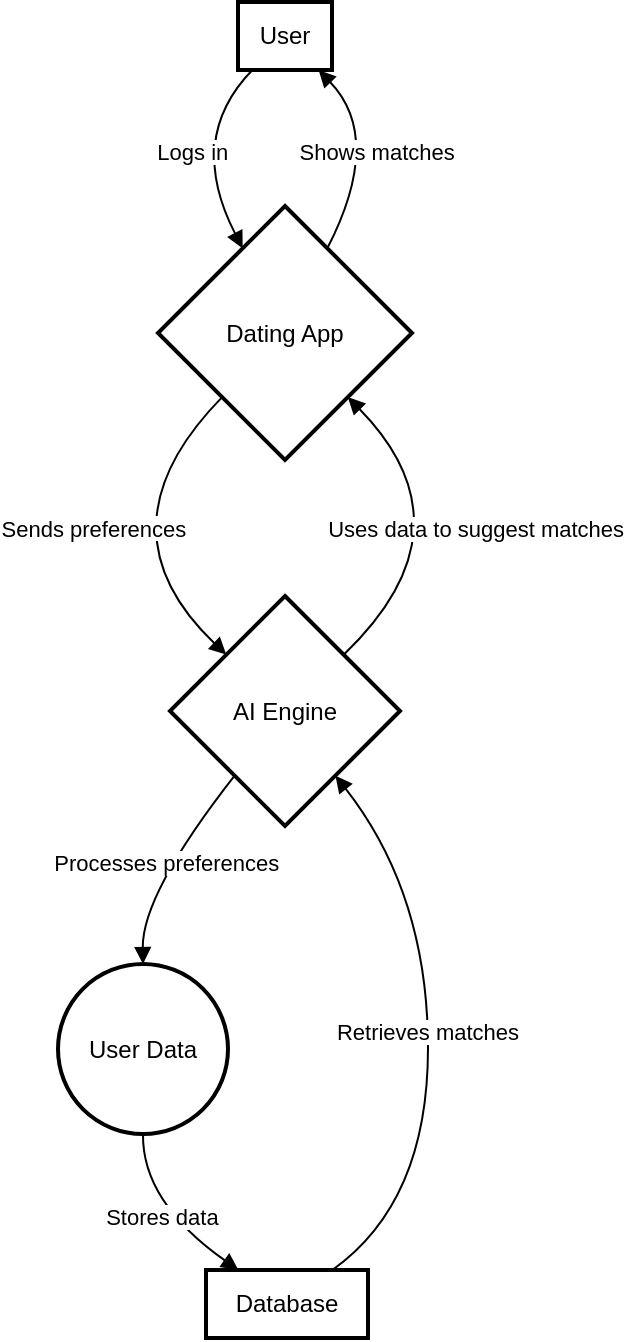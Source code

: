<mxfile version="24.7.7">
  <diagram name="Page-1" id="RiUD2C0IrTTnlHO4plzz">
    <mxGraphModel>
      <root>
        <mxCell id="0" />
        <mxCell id="1" parent="0" />
        <mxCell id="2" value="User" style="whiteSpace=wrap;strokeWidth=2;" vertex="1" parent="1">
          <mxGeometry x="137" width="47" height="34" as="geometry" />
        </mxCell>
        <mxCell id="3" value="Dating App" style="rhombus;strokeWidth=2;whiteSpace=wrap;" vertex="1" parent="1">
          <mxGeometry x="97" y="102" width="127" height="127" as="geometry" />
        </mxCell>
        <mxCell id="4" value="AI Engine" style="rhombus;strokeWidth=2;whiteSpace=wrap;" vertex="1" parent="1">
          <mxGeometry x="103" y="297" width="115" height="115" as="geometry" />
        </mxCell>
        <mxCell id="5" value="User Data" style="ellipse;aspect=fixed;strokeWidth=2;whiteSpace=wrap;" vertex="1" parent="1">
          <mxGeometry x="47" y="481" width="85" height="85" as="geometry" />
        </mxCell>
        <mxCell id="6" value="Database" style="whiteSpace=wrap;strokeWidth=2;" vertex="1" parent="1">
          <mxGeometry x="121" y="634" width="81" height="34" as="geometry" />
        </mxCell>
        <mxCell id="7" value="Logs in" style="curved=1;startArrow=none;endArrow=block;exitX=0.16;exitY=0.99;entryX=0.25;entryY=0;" edge="1" parent="1" source="2" target="3">
          <mxGeometry relative="1" as="geometry">
            <Array as="points">
              <mxPoint x="111" y="68" />
            </Array>
          </mxGeometry>
        </mxCell>
        <mxCell id="8" value="Sends preferences" style="curved=1;startArrow=none;endArrow=block;exitX=0.01;exitY=1;entryX=0;entryY=0.02;" edge="1" parent="1" source="3" target="4">
          <mxGeometry relative="1" as="geometry">
            <Array as="points">
              <mxPoint x="65" y="263" />
            </Array>
          </mxGeometry>
        </mxCell>
        <mxCell id="9" value="Processes preferences" style="curved=1;startArrow=none;endArrow=block;exitX=0.11;exitY=1;entryX=0.5;entryY=0;" edge="1" parent="1" source="4" target="5">
          <mxGeometry relative="1" as="geometry">
            <Array as="points">
              <mxPoint x="89" y="446" />
            </Array>
          </mxGeometry>
        </mxCell>
        <mxCell id="10" value="Stores data" style="curved=1;startArrow=none;endArrow=block;exitX=0.5;exitY=0.99;entryX=0.2;entryY=0;" edge="1" parent="1" source="5" target="6">
          <mxGeometry relative="1" as="geometry">
            <Array as="points">
              <mxPoint x="89" y="600" />
            </Array>
          </mxGeometry>
        </mxCell>
        <mxCell id="11" value="Retrieves matches" style="curved=1;startArrow=none;endArrow=block;exitX=0.78;exitY=0;entryX=0.89;entryY=1;" edge="1" parent="1" source="6" target="4">
          <mxGeometry relative="1" as="geometry">
            <Array as="points">
              <mxPoint x="232" y="600" />
              <mxPoint x="232" y="446" />
            </Array>
          </mxGeometry>
        </mxCell>
        <mxCell id="12" value="Uses data to suggest matches" style="curved=1;startArrow=none;endArrow=block;exitX=1;exitY=0.02;entryX=0.99;entryY=1;" edge="1" parent="1" source="4" target="3">
          <mxGeometry relative="1" as="geometry">
            <Array as="points">
              <mxPoint x="256" y="263" />
            </Array>
          </mxGeometry>
        </mxCell>
        <mxCell id="13" value="Shows matches" style="curved=1;startArrow=none;endArrow=block;exitX=0.75;exitY=0;entryX=0.85;entryY=0.99;" edge="1" parent="1" source="3" target="2">
          <mxGeometry relative="1" as="geometry">
            <Array as="points">
              <mxPoint x="210" y="68" />
            </Array>
          </mxGeometry>
        </mxCell>
      </root>
    </mxGraphModel>
  </diagram>
</mxfile>
